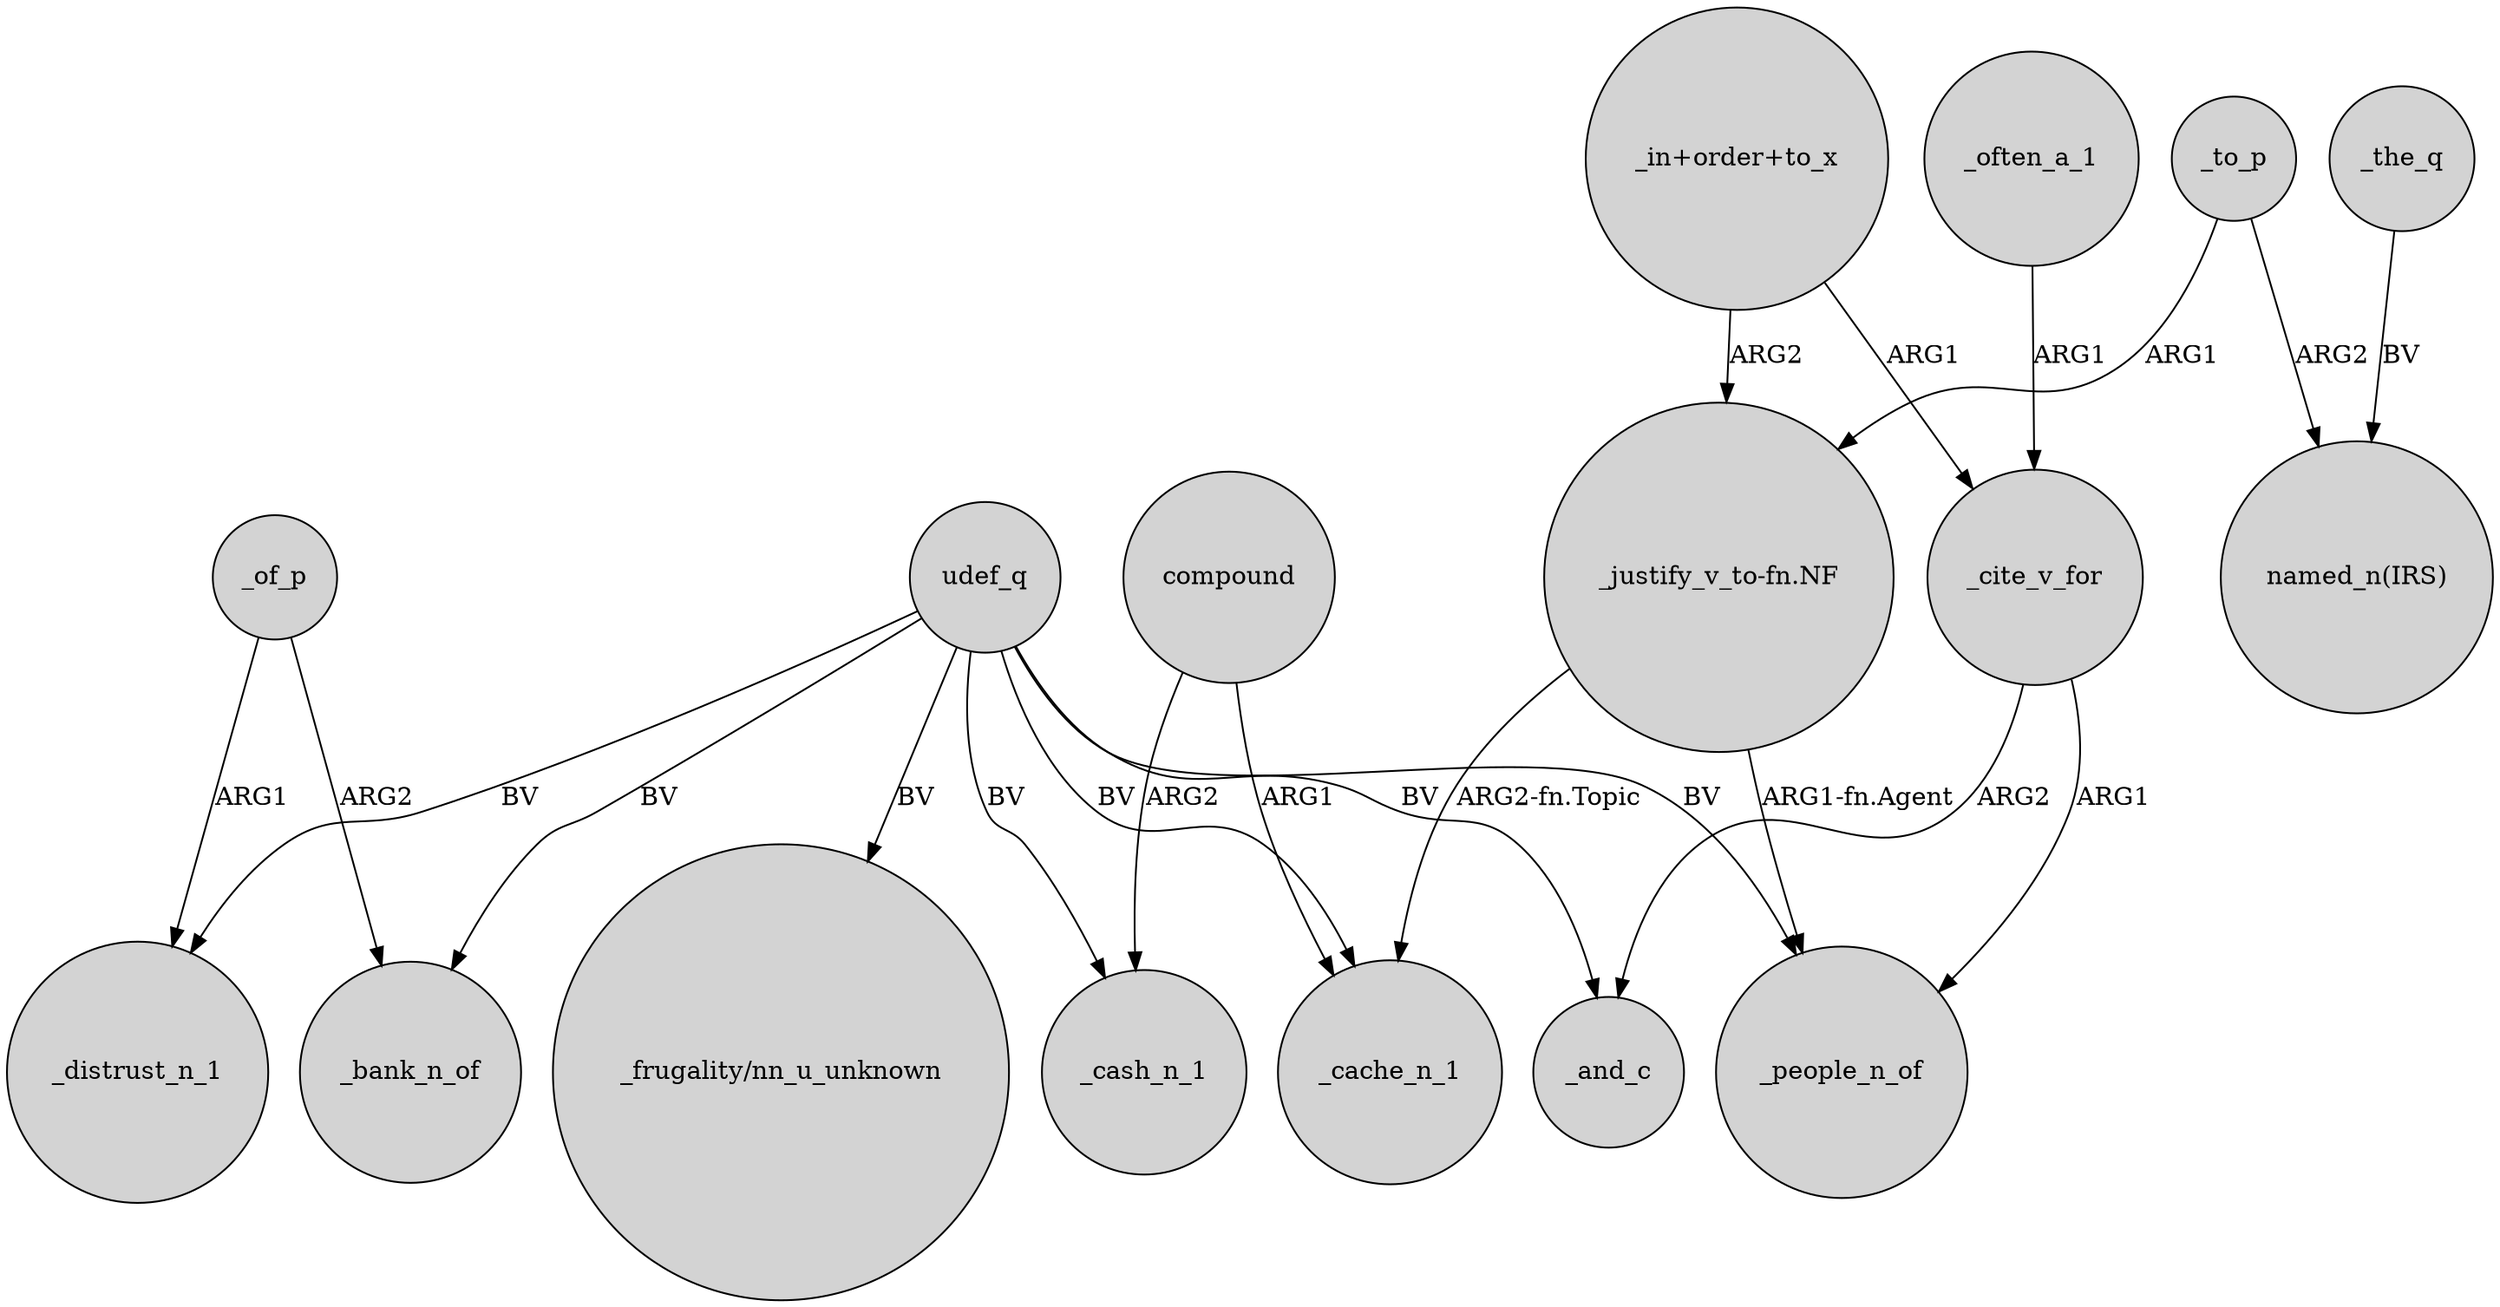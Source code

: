 digraph {
	node [shape=circle style=filled]
	"_justify_v_to-fn.NF" -> _people_n_of [label="ARG1-fn.Agent"]
	"_in+order+to_x" -> "_justify_v_to-fn.NF" [label=ARG2]
	udef_q -> _cash_n_1 [label=BV]
	_of_p -> _distrust_n_1 [label=ARG1]
	_often_a_1 -> _cite_v_for [label=ARG1]
	"_in+order+to_x" -> _cite_v_for [label=ARG1]
	_cite_v_for -> _people_n_of [label=ARG1]
	udef_q -> _people_n_of [label=BV]
	udef_q -> _distrust_n_1 [label=BV]
	_cite_v_for -> _and_c [label=ARG2]
	"_justify_v_to-fn.NF" -> _cache_n_1 [label="ARG2-fn.Topic"]
	_of_p -> _bank_n_of [label=ARG2]
	_to_p -> "named_n(IRS)" [label=ARG2]
	_to_p -> "_justify_v_to-fn.NF" [label=ARG1]
	compound -> _cash_n_1 [label=ARG2]
	_the_q -> "named_n(IRS)" [label=BV]
	udef_q -> _and_c [label=BV]
	udef_q -> "_frugality/nn_u_unknown" [label=BV]
	compound -> _cache_n_1 [label=ARG1]
	udef_q -> _cache_n_1 [label=BV]
	udef_q -> _bank_n_of [label=BV]
}
